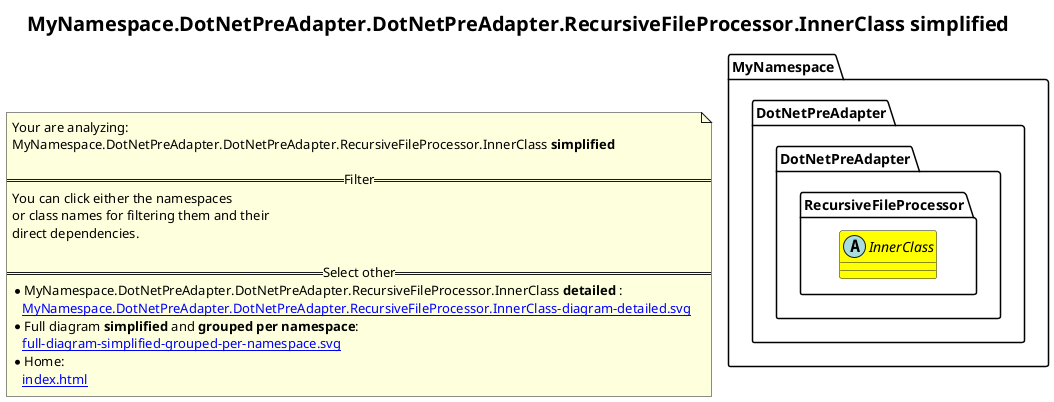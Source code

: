 @startuml
skinparam linetype ortho
title <size:20>MyNamespace.DotNetPreAdapter.DotNetPreAdapter.RecursiveFileProcessor.InnerClass **simplified** </size>
note "Your are analyzing:\nMyNamespace.DotNetPreAdapter.DotNetPreAdapter.RecursiveFileProcessor.InnerClass **simplified** \n\n==Filter==\nYou can click either the namespaces \nor class names for filtering them and their\ndirect dependencies.\n\n==Select other==\n* MyNamespace.DotNetPreAdapter.DotNetPreAdapter.RecursiveFileProcessor.InnerClass **detailed** :\n   [[MyNamespace.DotNetPreAdapter.DotNetPreAdapter.RecursiveFileProcessor.InnerClass-diagram-detailed.svg]]\n* Full diagram **simplified** and **grouped per namespace**:\n   [[full-diagram-simplified-grouped-per-namespace.svg]]\n* Home:\n   [[index.html]]" as FloatingNote
      abstract class MyNamespace.DotNetPreAdapter.DotNetPreAdapter.RecursiveFileProcessor.InnerClass [[MyNamespace.DotNetPreAdapter.DotNetPreAdapter.RecursiveFileProcessor.InnerClass-diagram-simplified.svg]] #yellow {
      }
 ' *************************************** 
 ' *************************************** 
 ' *************************************** 
' Class relations extracted from namespace:
' MyNamespace.DotNetPreAdapter.DotNetPreAdapter.RecursiveFileProcessor
@enduml